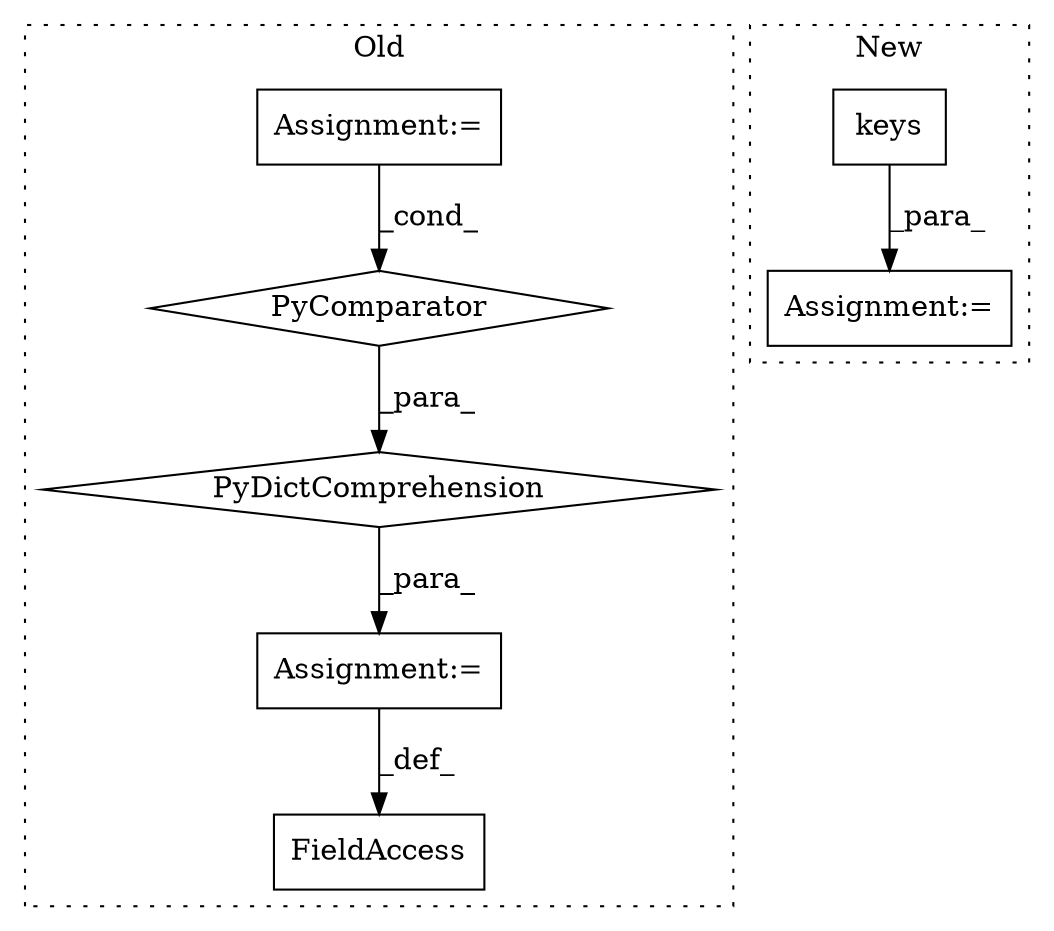 digraph G {
subgraph cluster0 {
1 [label="PyDictComprehension" a="110" s="2564" l="140" shape="diamond"];
3 [label="Assignment:=" a="7" s="2666" l="30" shape="box"];
4 [label="PyComparator" a="113" s="2666" l="30" shape="diamond"];
5 [label="FieldAccess" a="22" s="2542" l="4" shape="box"];
6 [label="Assignment:=" a="7" s="2546" l="18" shape="box"];
label = "Old";
style="dotted";
}
subgraph cluster1 {
2 [label="keys" a="32" s="2453" l="6" shape="box"];
7 [label="Assignment:=" a="7" s="2407" l="1" shape="box"];
label = "New";
style="dotted";
}
1 -> 6 [label="_para_"];
2 -> 7 [label="_para_"];
3 -> 4 [label="_cond_"];
4 -> 1 [label="_para_"];
6 -> 5 [label="_def_"];
}